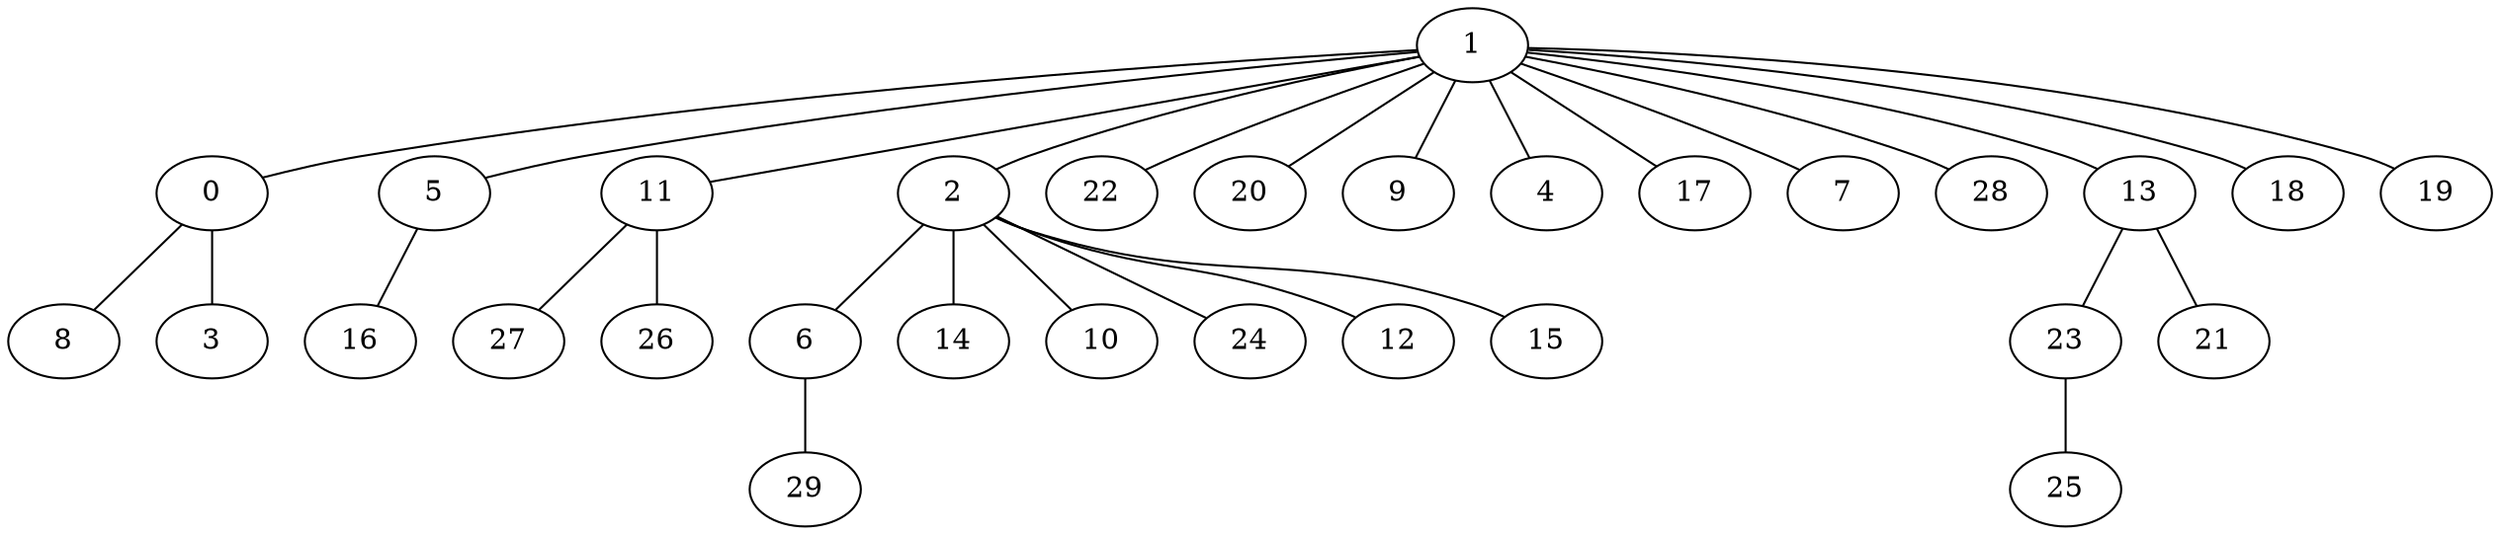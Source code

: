 graph{
   0 -- 8;
   5 -- 16;
   11 -- 27;
   1 -- 2;
   6 -- 29;
   1 -- 22;
   11 -- 26;
   23 -- 25;
   1 -- 20;
   1 -- 9;
   2 -- 14;
   1 -- 4;
   1 -- 17;
   2 -- 10;
   2 -- 24;
   1 -- 11;
   2 -- 12;
   2 -- 15;
   1 -- 7;
   2 -- 6;
   1 -- 28;
   1 -- 5;
   1 -- 13;
   1 -- 0;
   13 -- 23;
   1 -- 18;
   0 -- 3;
   13 -- 21;
   1 -- 19;
}